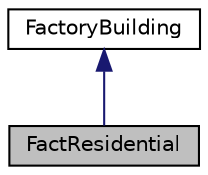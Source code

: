 digraph "FactResidential"
{
 // LATEX_PDF_SIZE
  edge [fontname="Helvetica",fontsize="10",labelfontname="Helvetica",labelfontsize="10"];
  node [fontname="Helvetica",fontsize="10",shape=record];
  Node1 [label="FactResidential",height=0.2,width=0.4,color="black", fillcolor="grey75", style="filled", fontcolor="black",tooltip="Factory for creating residential buildings."];
  Node2 -> Node1 [dir="back",color="midnightblue",fontsize="10",style="solid",fontname="Helvetica"];
  Node2 [label="FactoryBuilding",height=0.2,width=0.4,color="black", fillcolor="white", style="filled",URL="$classFactoryBuilding.html",tooltip="Abstract base class for building factories."];
}
